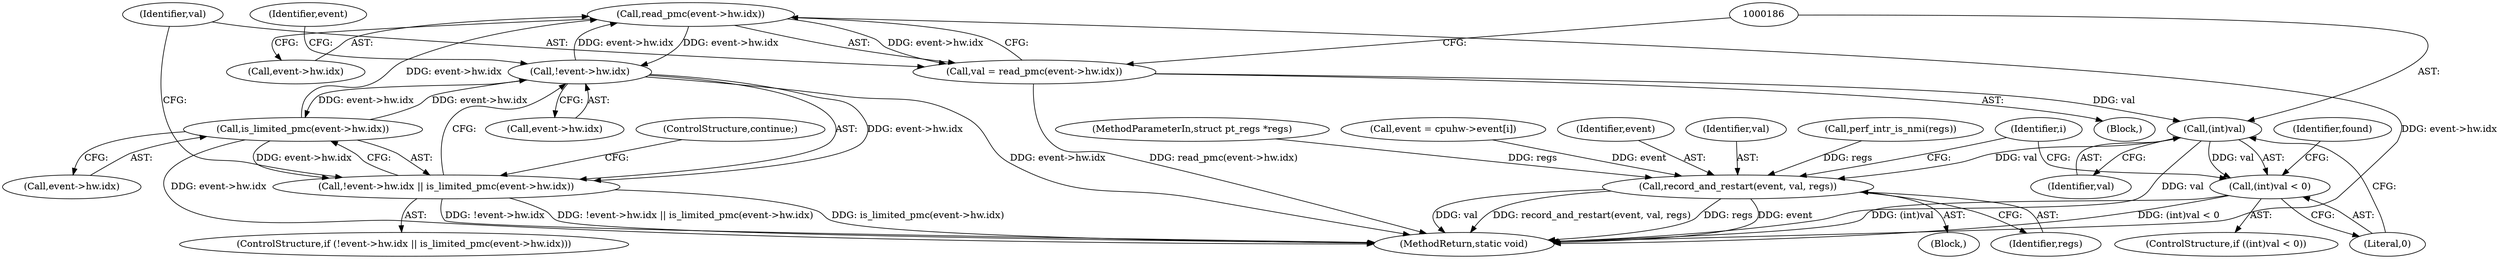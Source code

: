 digraph "0_linux_a8b0ca17b80e92faab46ee7179ba9e99ccb61233_15@API" {
"1000177" [label="(Call,read_pmc(event->hw.idx))"];
"1000168" [label="(Call,is_limited_pmc(event->hw.idx))"];
"1000162" [label="(Call,!event->hw.idx)"];
"1000177" [label="(Call,read_pmc(event->hw.idx))"];
"1000161" [label="(Call,!event->hw.idx || is_limited_pmc(event->hw.idx))"];
"1000175" [label="(Call,val = read_pmc(event->hw.idx))"];
"1000185" [label="(Call,(int)val)"];
"1000184" [label="(Call,(int)val < 0)"];
"1000193" [label="(Call,record_and_restart(event, val, regs))"];
"1000189" [label="(Block,)"];
"1000184" [label="(Call,(int)val < 0)"];
"1000163" [label="(Call,event->hw.idx)"];
"1000151" [label="(Identifier,i)"];
"1000194" [label="(Identifier,event)"];
"1000196" [label="(Identifier,regs)"];
"1000174" [label="(ControlStructure,continue;)"];
"1000178" [label="(Call,event->hw.idx)"];
"1000193" [label="(Call,record_and_restart(event, val, regs))"];
"1000191" [label="(Identifier,found)"];
"1000168" [label="(Call,is_limited_pmc(event->hw.idx))"];
"1000176" [label="(Identifier,val)"];
"1000152" [label="(Block,)"];
"1000187" [label="(Identifier,val)"];
"1000175" [label="(Call,val = read_pmc(event->hw.idx))"];
"1000161" [label="(Call,!event->hw.idx || is_limited_pmc(event->hw.idx))"];
"1000183" [label="(ControlStructure,if ((int)val < 0))"];
"1000195" [label="(Identifier,val)"];
"1000185" [label="(Call,(int)val)"];
"1000134" [label="(Call,perf_intr_is_nmi(regs))"];
"1000245" [label="(MethodReturn,static void)"];
"1000177" [label="(Call,read_pmc(event->hw.idx))"];
"1000171" [label="(Identifier,event)"];
"1000169" [label="(Call,event->hw.idx)"];
"1000162" [label="(Call,!event->hw.idx)"];
"1000160" [label="(ControlStructure,if (!event->hw.idx || is_limited_pmc(event->hw.idx)))"];
"1000104" [label="(MethodParameterIn,struct pt_regs *regs)"];
"1000153" [label="(Call,event = cpuhw->event[i])"];
"1000188" [label="(Literal,0)"];
"1000177" -> "1000175"  [label="AST: "];
"1000177" -> "1000178"  [label="CFG: "];
"1000178" -> "1000177"  [label="AST: "];
"1000175" -> "1000177"  [label="CFG: "];
"1000177" -> "1000245"  [label="DDG: event->hw.idx"];
"1000177" -> "1000162"  [label="DDG: event->hw.idx"];
"1000177" -> "1000175"  [label="DDG: event->hw.idx"];
"1000168" -> "1000177"  [label="DDG: event->hw.idx"];
"1000162" -> "1000177"  [label="DDG: event->hw.idx"];
"1000168" -> "1000161"  [label="AST: "];
"1000168" -> "1000169"  [label="CFG: "];
"1000169" -> "1000168"  [label="AST: "];
"1000161" -> "1000168"  [label="CFG: "];
"1000168" -> "1000245"  [label="DDG: event->hw.idx"];
"1000168" -> "1000162"  [label="DDG: event->hw.idx"];
"1000168" -> "1000161"  [label="DDG: event->hw.idx"];
"1000162" -> "1000168"  [label="DDG: event->hw.idx"];
"1000162" -> "1000161"  [label="AST: "];
"1000162" -> "1000163"  [label="CFG: "];
"1000163" -> "1000162"  [label="AST: "];
"1000171" -> "1000162"  [label="CFG: "];
"1000161" -> "1000162"  [label="CFG: "];
"1000162" -> "1000245"  [label="DDG: event->hw.idx"];
"1000162" -> "1000161"  [label="DDG: event->hw.idx"];
"1000161" -> "1000160"  [label="AST: "];
"1000174" -> "1000161"  [label="CFG: "];
"1000176" -> "1000161"  [label="CFG: "];
"1000161" -> "1000245"  [label="DDG: is_limited_pmc(event->hw.idx)"];
"1000161" -> "1000245"  [label="DDG: !event->hw.idx"];
"1000161" -> "1000245"  [label="DDG: !event->hw.idx || is_limited_pmc(event->hw.idx)"];
"1000175" -> "1000152"  [label="AST: "];
"1000176" -> "1000175"  [label="AST: "];
"1000186" -> "1000175"  [label="CFG: "];
"1000175" -> "1000245"  [label="DDG: read_pmc(event->hw.idx)"];
"1000175" -> "1000185"  [label="DDG: val"];
"1000185" -> "1000184"  [label="AST: "];
"1000185" -> "1000187"  [label="CFG: "];
"1000186" -> "1000185"  [label="AST: "];
"1000187" -> "1000185"  [label="AST: "];
"1000188" -> "1000185"  [label="CFG: "];
"1000185" -> "1000245"  [label="DDG: val"];
"1000185" -> "1000184"  [label="DDG: val"];
"1000185" -> "1000193"  [label="DDG: val"];
"1000184" -> "1000183"  [label="AST: "];
"1000184" -> "1000188"  [label="CFG: "];
"1000188" -> "1000184"  [label="AST: "];
"1000191" -> "1000184"  [label="CFG: "];
"1000151" -> "1000184"  [label="CFG: "];
"1000184" -> "1000245"  [label="DDG: (int)val"];
"1000184" -> "1000245"  [label="DDG: (int)val < 0"];
"1000193" -> "1000189"  [label="AST: "];
"1000193" -> "1000196"  [label="CFG: "];
"1000194" -> "1000193"  [label="AST: "];
"1000195" -> "1000193"  [label="AST: "];
"1000196" -> "1000193"  [label="AST: "];
"1000151" -> "1000193"  [label="CFG: "];
"1000193" -> "1000245"  [label="DDG: event"];
"1000193" -> "1000245"  [label="DDG: val"];
"1000193" -> "1000245"  [label="DDG: record_and_restart(event, val, regs)"];
"1000193" -> "1000245"  [label="DDG: regs"];
"1000153" -> "1000193"  [label="DDG: event"];
"1000134" -> "1000193"  [label="DDG: regs"];
"1000104" -> "1000193"  [label="DDG: regs"];
}
